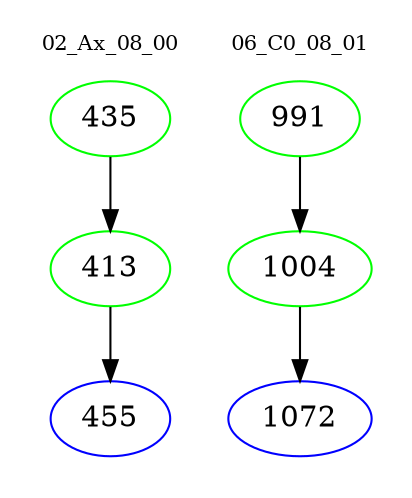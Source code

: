 digraph{
subgraph cluster_0 {
color = white
label = "02_Ax_08_00";
fontsize=10;
T0_435 [label="435", color="green"]
T0_435 -> T0_413 [color="black"]
T0_413 [label="413", color="green"]
T0_413 -> T0_455 [color="black"]
T0_455 [label="455", color="blue"]
}
subgraph cluster_1 {
color = white
label = "06_C0_08_01";
fontsize=10;
T1_991 [label="991", color="green"]
T1_991 -> T1_1004 [color="black"]
T1_1004 [label="1004", color="green"]
T1_1004 -> T1_1072 [color="black"]
T1_1072 [label="1072", color="blue"]
}
}
